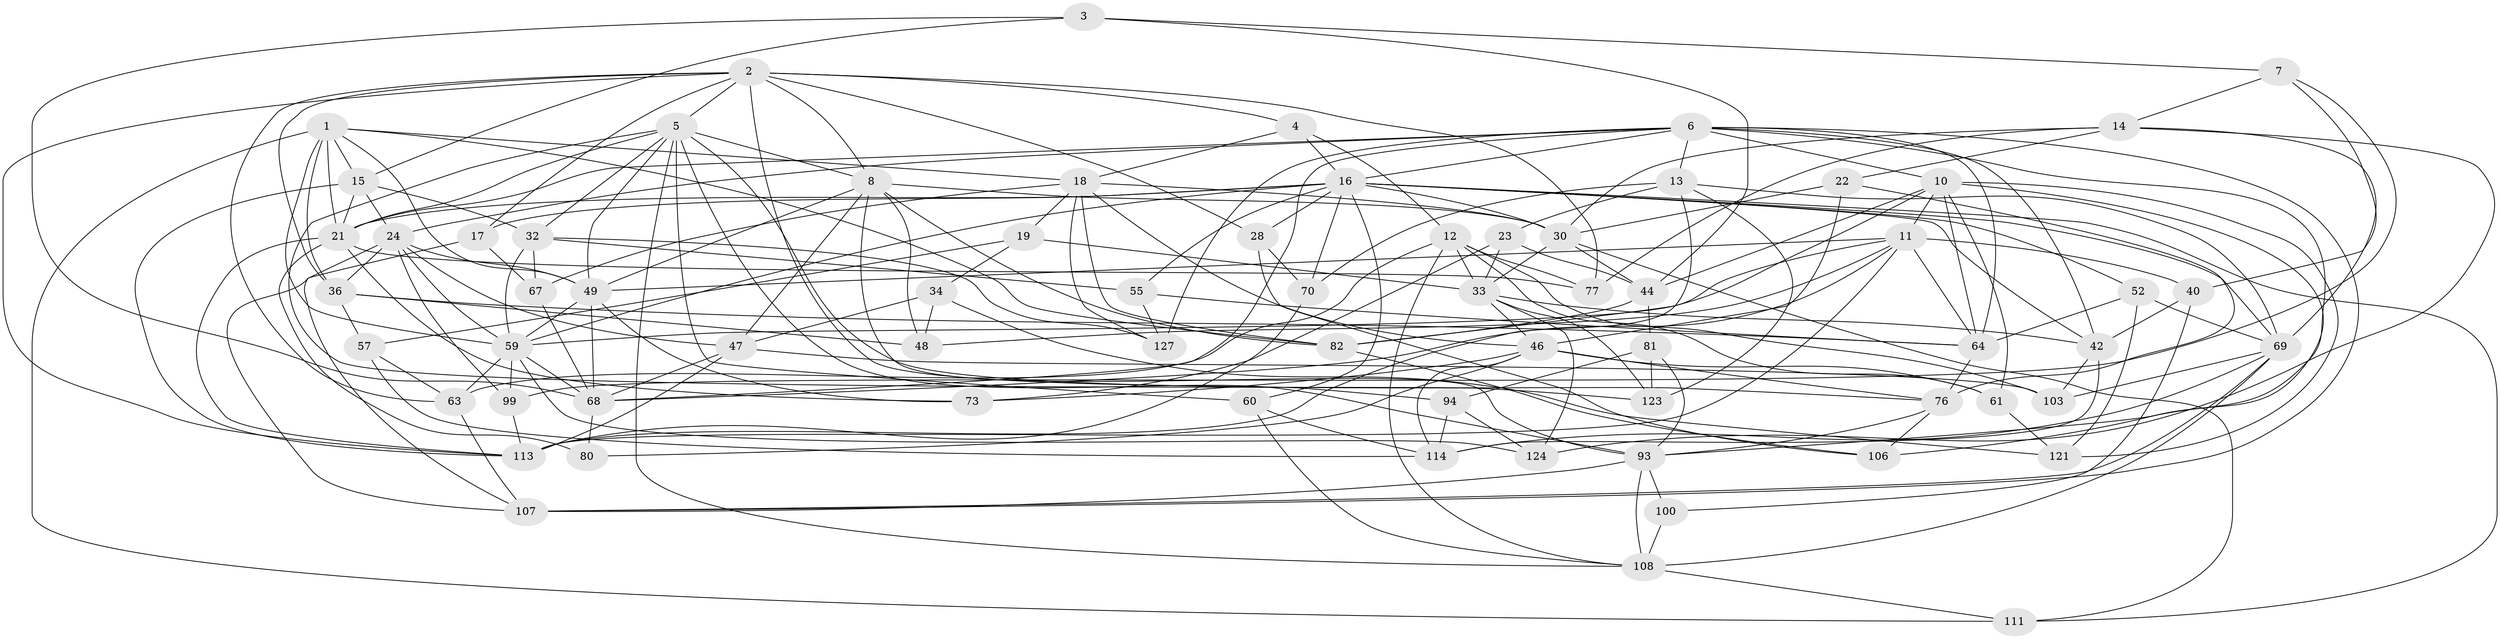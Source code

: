 // original degree distribution, {4: 1.0}
// Generated by graph-tools (version 1.1) at 2025/16/03/09/25 04:16:16]
// undirected, 68 vertices, 200 edges
graph export_dot {
graph [start="1"]
  node [color=gray90,style=filled];
  1 [super="+54"];
  2 [super="+9+118"];
  3;
  4;
  5 [super="+65+56"];
  6 [super="+109+26"];
  7;
  8 [super="+25+74"];
  10 [super="+50"];
  11 [super="+131+31"];
  12 [super="+41"];
  13 [super="+85"];
  14 [super="+112"];
  15 [super="+128"];
  16 [super="+37+92+20+75"];
  17;
  18 [super="+132+95"];
  19;
  21 [super="+51+86"];
  22;
  23;
  24 [super="+27"];
  28;
  30 [super="+53"];
  32 [super="+38"];
  33 [super="+39+104"];
  34;
  36 [super="+45"];
  40;
  42 [super="+62"];
  44 [super="+117"];
  46 [super="+90"];
  47 [super="+115"];
  48;
  49 [super="+71+83"];
  52;
  55;
  57;
  59 [super="+79+98"];
  60;
  61;
  63 [super="+133"];
  64 [super="+78"];
  67;
  68 [super="+72+137"];
  69 [super="+87+130"];
  70;
  73;
  76 [super="+101"];
  77;
  80;
  81;
  82 [super="+84"];
  93 [super="+116"];
  94;
  99;
  100;
  103;
  106;
  107 [super="+120"];
  108 [super="+129"];
  111;
  113 [super="+119+122"];
  114 [super="+125"];
  121;
  123;
  124;
  127;
  1 -- 15;
  1 -- 36;
  1 -- 59;
  1 -- 49;
  1 -- 21;
  1 -- 111;
  1 -- 18;
  1 -- 82;
  2 -- 36;
  2 -- 4;
  2 -- 28;
  2 -- 94;
  2 -- 113;
  2 -- 8;
  2 -- 17;
  2 -- 77;
  2 -- 63;
  2 -- 5;
  3 -- 7;
  3 -- 44;
  3 -- 68;
  3 -- 15;
  4 -- 18;
  4 -- 12;
  4 -- 16;
  5 -- 108;
  5 -- 32;
  5 -- 49;
  5 -- 21;
  5 -- 123;
  5 -- 60;
  5 -- 8;
  5 -- 93;
  5 -- 76;
  6 -- 42;
  6 -- 68;
  6 -- 13;
  6 -- 21;
  6 -- 10;
  6 -- 107;
  6 -- 127;
  6 -- 16;
  6 -- 24;
  6 -- 93;
  6 -- 64 [weight=2];
  7 -- 40;
  7 -- 99;
  7 -- 14;
  8 -- 47;
  8 -- 30;
  8 -- 48;
  8 -- 82;
  8 -- 93;
  8 -- 49;
  10 -- 61;
  10 -- 82;
  10 -- 106;
  10 -- 121;
  10 -- 11;
  10 -- 44;
  10 -- 64;
  11 -- 48;
  11 -- 59;
  11 -- 40;
  11 -- 68;
  11 -- 64;
  11 -- 113;
  11 -- 49;
  12 -- 63 [weight=2];
  12 -- 33;
  12 -- 108;
  12 -- 61;
  12 -- 103;
  12 -- 77;
  13 -- 23;
  13 -- 113;
  13 -- 123;
  13 -- 69;
  13 -- 70;
  14 -- 22;
  14 -- 124;
  14 -- 69;
  14 -- 77;
  14 -- 30;
  15 -- 24;
  15 -- 32;
  15 -- 113;
  15 -- 21;
  16 -- 17;
  16 -- 69;
  16 -- 55;
  16 -- 60;
  16 -- 42;
  16 -- 30;
  16 -- 111;
  16 -- 52;
  16 -- 59;
  16 -- 28;
  16 -- 21;
  16 -- 70;
  17 -- 67;
  17 -- 107;
  18 -- 67;
  18 -- 19;
  18 -- 30;
  18 -- 46;
  18 -- 127;
  18 -- 82;
  19 -- 57;
  19 -- 34;
  19 -- 33;
  21 -- 77;
  21 -- 73;
  21 -- 113;
  21 -- 80 [weight=2];
  22 -- 76;
  22 -- 30;
  22 -- 46;
  23 -- 44;
  23 -- 33;
  23 -- 73;
  24 -- 99;
  24 -- 49;
  24 -- 36;
  24 -- 107;
  24 -- 59;
  24 -- 47;
  28 -- 106;
  28 -- 70;
  30 -- 111;
  30 -- 33;
  30 -- 44;
  32 -- 127;
  32 -- 67;
  32 -- 55;
  32 -- 59;
  33 -- 46;
  33 -- 124;
  33 -- 123;
  33 -- 42;
  34 -- 48;
  34 -- 121;
  34 -- 47;
  36 -- 48;
  36 -- 64;
  36 -- 57;
  40 -- 42;
  40 -- 100;
  42 -- 114;
  42 -- 103;
  44 -- 81;
  44 -- 82;
  46 -- 73;
  46 -- 114;
  46 -- 80;
  46 -- 61;
  46 -- 76;
  47 -- 113;
  47 -- 68;
  47 -- 103;
  49 -- 73;
  49 -- 59;
  49 -- 68;
  52 -- 121;
  52 -- 69;
  52 -- 64;
  55 -- 127;
  55 -- 64;
  57 -- 114;
  57 -- 63;
  59 -- 124;
  59 -- 99;
  59 -- 68;
  59 -- 63;
  60 -- 108;
  60 -- 114;
  61 -- 121;
  63 -- 107;
  64 -- 76;
  67 -- 68;
  68 -- 80;
  69 -- 114;
  69 -- 108;
  69 -- 107;
  69 -- 103;
  70 -- 113;
  76 -- 93;
  76 -- 106;
  81 -- 123;
  81 -- 94;
  81 -- 93;
  82 -- 106;
  93 -- 108;
  93 -- 107;
  93 -- 100;
  94 -- 124;
  94 -- 114;
  99 -- 113;
  100 -- 108 [weight=2];
  108 -- 111;
}

